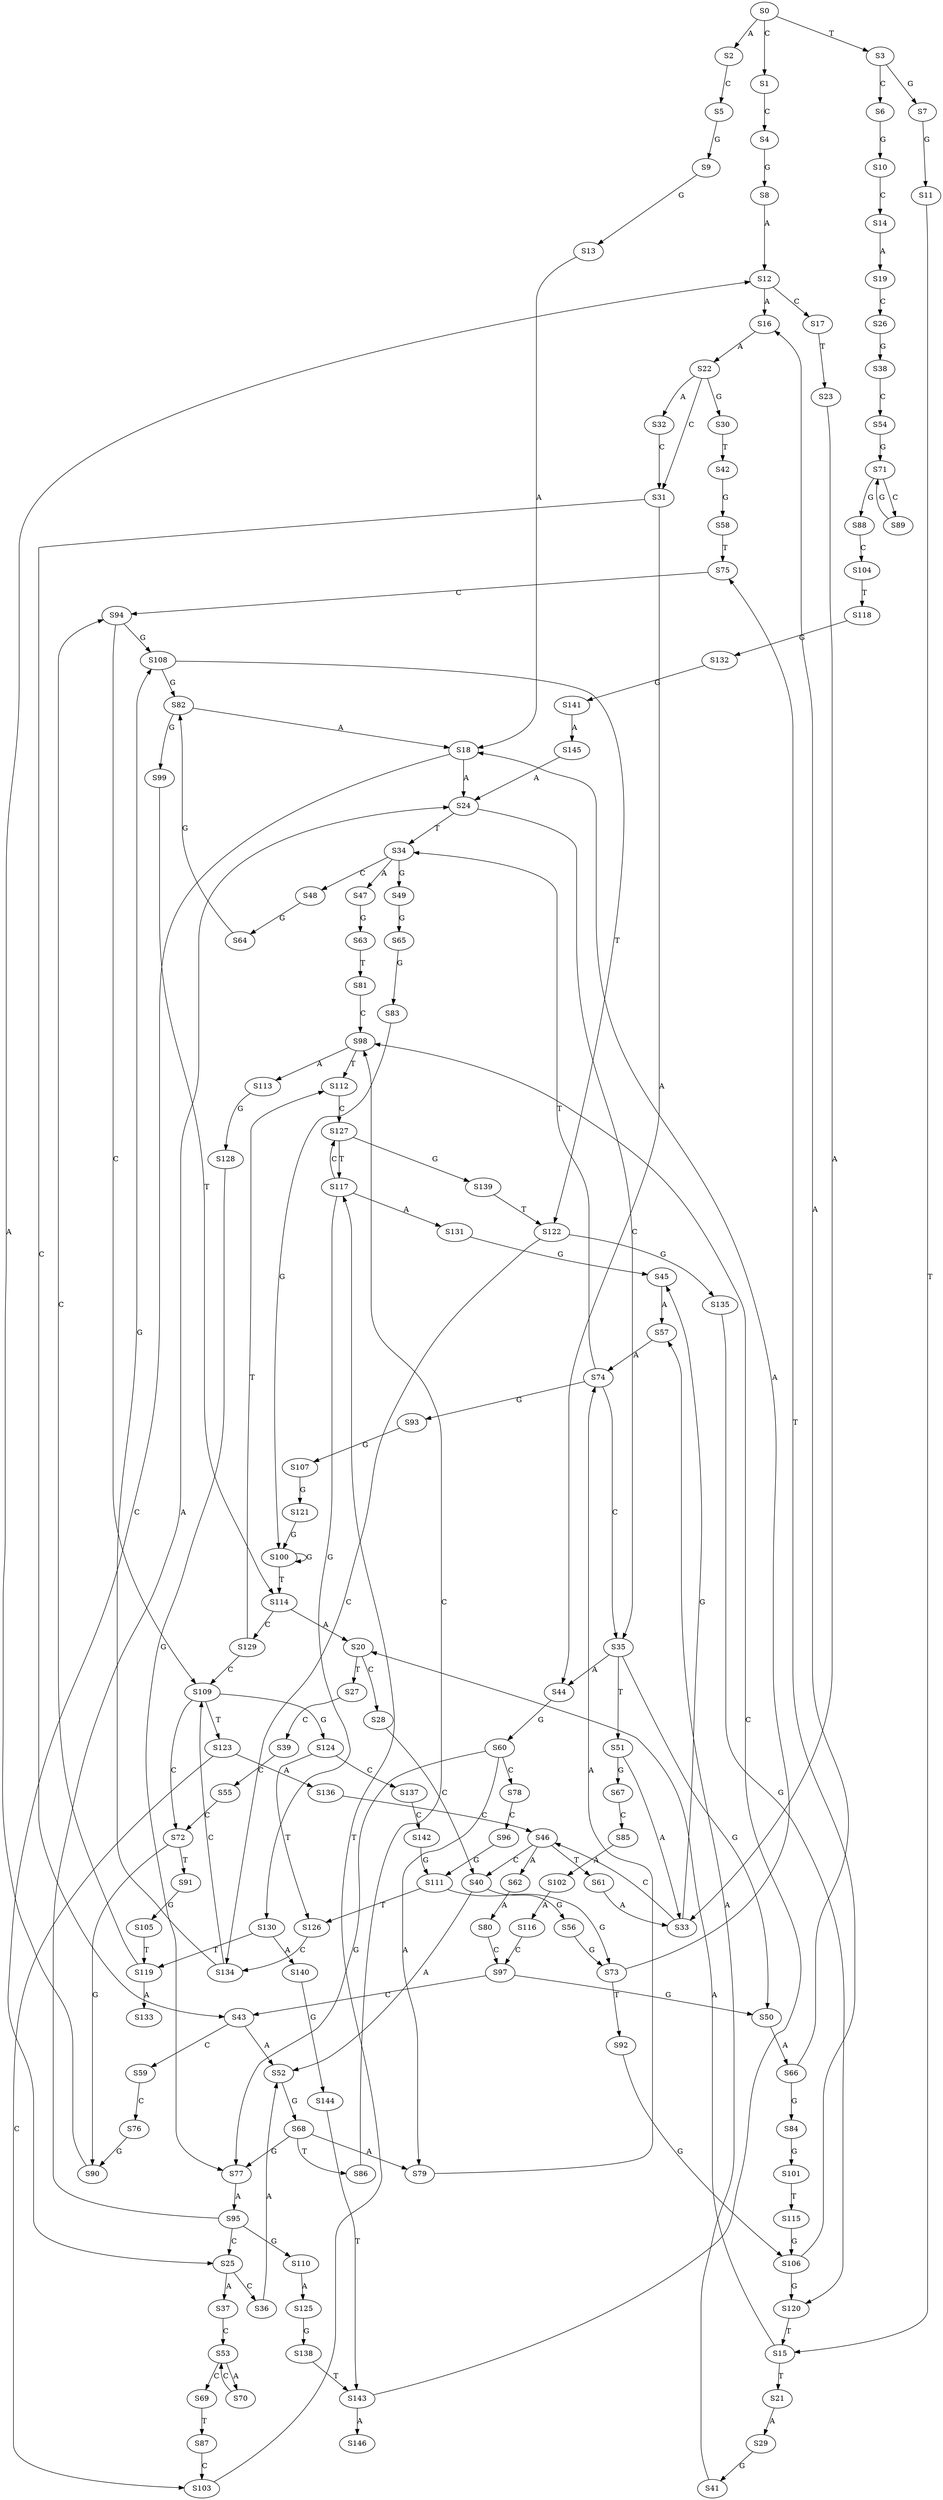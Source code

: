 strict digraph  {
	S0 -> S1 [ label = C ];
	S0 -> S2 [ label = A ];
	S0 -> S3 [ label = T ];
	S1 -> S4 [ label = C ];
	S2 -> S5 [ label = C ];
	S3 -> S6 [ label = C ];
	S3 -> S7 [ label = G ];
	S4 -> S8 [ label = G ];
	S5 -> S9 [ label = G ];
	S6 -> S10 [ label = G ];
	S7 -> S11 [ label = G ];
	S8 -> S12 [ label = A ];
	S9 -> S13 [ label = G ];
	S10 -> S14 [ label = C ];
	S11 -> S15 [ label = T ];
	S12 -> S16 [ label = A ];
	S12 -> S17 [ label = C ];
	S13 -> S18 [ label = A ];
	S14 -> S19 [ label = A ];
	S15 -> S20 [ label = A ];
	S15 -> S21 [ label = T ];
	S16 -> S22 [ label = A ];
	S17 -> S23 [ label = T ];
	S18 -> S24 [ label = A ];
	S18 -> S25 [ label = C ];
	S19 -> S26 [ label = C ];
	S20 -> S27 [ label = T ];
	S20 -> S28 [ label = C ];
	S21 -> S29 [ label = A ];
	S22 -> S30 [ label = G ];
	S22 -> S31 [ label = C ];
	S22 -> S32 [ label = A ];
	S23 -> S33 [ label = A ];
	S24 -> S34 [ label = T ];
	S24 -> S35 [ label = C ];
	S25 -> S36 [ label = C ];
	S25 -> S37 [ label = A ];
	S26 -> S38 [ label = G ];
	S27 -> S39 [ label = C ];
	S28 -> S40 [ label = C ];
	S29 -> S41 [ label = G ];
	S30 -> S42 [ label = T ];
	S31 -> S43 [ label = C ];
	S31 -> S44 [ label = A ];
	S32 -> S31 [ label = C ];
	S33 -> S45 [ label = G ];
	S33 -> S46 [ label = C ];
	S34 -> S47 [ label = A ];
	S34 -> S48 [ label = C ];
	S34 -> S49 [ label = G ];
	S35 -> S44 [ label = A ];
	S35 -> S50 [ label = G ];
	S35 -> S51 [ label = T ];
	S36 -> S52 [ label = A ];
	S37 -> S53 [ label = C ];
	S38 -> S54 [ label = C ];
	S39 -> S55 [ label = C ];
	S40 -> S52 [ label = A ];
	S40 -> S56 [ label = G ];
	S41 -> S57 [ label = A ];
	S42 -> S58 [ label = G ];
	S43 -> S59 [ label = C ];
	S43 -> S52 [ label = A ];
	S44 -> S60 [ label = G ];
	S45 -> S57 [ label = A ];
	S46 -> S40 [ label = C ];
	S46 -> S61 [ label = T ];
	S46 -> S62 [ label = A ];
	S47 -> S63 [ label = G ];
	S48 -> S64 [ label = G ];
	S49 -> S65 [ label = G ];
	S50 -> S66 [ label = A ];
	S51 -> S67 [ label = G ];
	S51 -> S33 [ label = A ];
	S52 -> S68 [ label = G ];
	S53 -> S69 [ label = C ];
	S53 -> S70 [ label = A ];
	S54 -> S71 [ label = G ];
	S55 -> S72 [ label = C ];
	S56 -> S73 [ label = G ];
	S57 -> S74 [ label = A ];
	S58 -> S75 [ label = T ];
	S59 -> S76 [ label = C ];
	S60 -> S77 [ label = G ];
	S60 -> S78 [ label = C ];
	S60 -> S79 [ label = A ];
	S61 -> S33 [ label = A ];
	S62 -> S80 [ label = A ];
	S63 -> S81 [ label = T ];
	S64 -> S82 [ label = G ];
	S65 -> S83 [ label = G ];
	S66 -> S84 [ label = G ];
	S66 -> S16 [ label = A ];
	S67 -> S85 [ label = C ];
	S68 -> S86 [ label = T ];
	S68 -> S77 [ label = G ];
	S68 -> S79 [ label = A ];
	S69 -> S87 [ label = T ];
	S70 -> S53 [ label = C ];
	S71 -> S88 [ label = G ];
	S71 -> S89 [ label = C ];
	S72 -> S90 [ label = G ];
	S72 -> S91 [ label = T ];
	S73 -> S18 [ label = A ];
	S73 -> S92 [ label = T ];
	S74 -> S34 [ label = T ];
	S74 -> S35 [ label = C ];
	S74 -> S93 [ label = G ];
	S75 -> S94 [ label = C ];
	S76 -> S90 [ label = G ];
	S77 -> S95 [ label = A ];
	S78 -> S96 [ label = C ];
	S79 -> S74 [ label = A ];
	S80 -> S97 [ label = C ];
	S81 -> S98 [ label = C ];
	S82 -> S18 [ label = A ];
	S82 -> S99 [ label = G ];
	S83 -> S100 [ label = G ];
	S84 -> S101 [ label = G ];
	S85 -> S102 [ label = A ];
	S86 -> S98 [ label = C ];
	S87 -> S103 [ label = C ];
	S88 -> S104 [ label = C ];
	S89 -> S71 [ label = G ];
	S90 -> S12 [ label = A ];
	S91 -> S105 [ label = G ];
	S92 -> S106 [ label = G ];
	S93 -> S107 [ label = G ];
	S94 -> S108 [ label = G ];
	S94 -> S109 [ label = C ];
	S95 -> S24 [ label = A ];
	S95 -> S25 [ label = C ];
	S95 -> S110 [ label = G ];
	S96 -> S111 [ label = G ];
	S97 -> S43 [ label = C ];
	S97 -> S50 [ label = G ];
	S98 -> S112 [ label = T ];
	S98 -> S113 [ label = A ];
	S99 -> S114 [ label = T ];
	S100 -> S114 [ label = T ];
	S100 -> S100 [ label = G ];
	S101 -> S115 [ label = T ];
	S102 -> S116 [ label = A ];
	S103 -> S117 [ label = T ];
	S104 -> S118 [ label = T ];
	S105 -> S119 [ label = T ];
	S106 -> S75 [ label = T ];
	S106 -> S120 [ label = G ];
	S107 -> S121 [ label = G ];
	S108 -> S82 [ label = G ];
	S108 -> S122 [ label = T ];
	S109 -> S123 [ label = T ];
	S109 -> S72 [ label = C ];
	S109 -> S124 [ label = G ];
	S110 -> S125 [ label = A ];
	S111 -> S126 [ label = T ];
	S111 -> S73 [ label = G ];
	S112 -> S127 [ label = C ];
	S113 -> S128 [ label = G ];
	S114 -> S20 [ label = A ];
	S114 -> S129 [ label = C ];
	S115 -> S106 [ label = G ];
	S116 -> S97 [ label = C ];
	S117 -> S130 [ label = G ];
	S117 -> S127 [ label = C ];
	S117 -> S131 [ label = A ];
	S118 -> S132 [ label = G ];
	S119 -> S133 [ label = A ];
	S119 -> S94 [ label = C ];
	S120 -> S15 [ label = T ];
	S121 -> S100 [ label = G ];
	S122 -> S134 [ label = C ];
	S122 -> S135 [ label = G ];
	S123 -> S136 [ label = A ];
	S123 -> S103 [ label = C ];
	S124 -> S137 [ label = C ];
	S124 -> S126 [ label = T ];
	S125 -> S138 [ label = G ];
	S126 -> S134 [ label = C ];
	S127 -> S117 [ label = T ];
	S127 -> S139 [ label = G ];
	S128 -> S77 [ label = G ];
	S129 -> S109 [ label = C ];
	S129 -> S112 [ label = T ];
	S130 -> S140 [ label = A ];
	S130 -> S119 [ label = T ];
	S131 -> S45 [ label = G ];
	S132 -> S141 [ label = G ];
	S134 -> S108 [ label = G ];
	S134 -> S109 [ label = C ];
	S135 -> S120 [ label = G ];
	S136 -> S46 [ label = C ];
	S137 -> S142 [ label = C ];
	S138 -> S143 [ label = T ];
	S139 -> S122 [ label = T ];
	S140 -> S144 [ label = G ];
	S141 -> S145 [ label = A ];
	S142 -> S111 [ label = G ];
	S143 -> S146 [ label = A ];
	S143 -> S98 [ label = C ];
	S144 -> S143 [ label = T ];
	S145 -> S24 [ label = A ];
}
